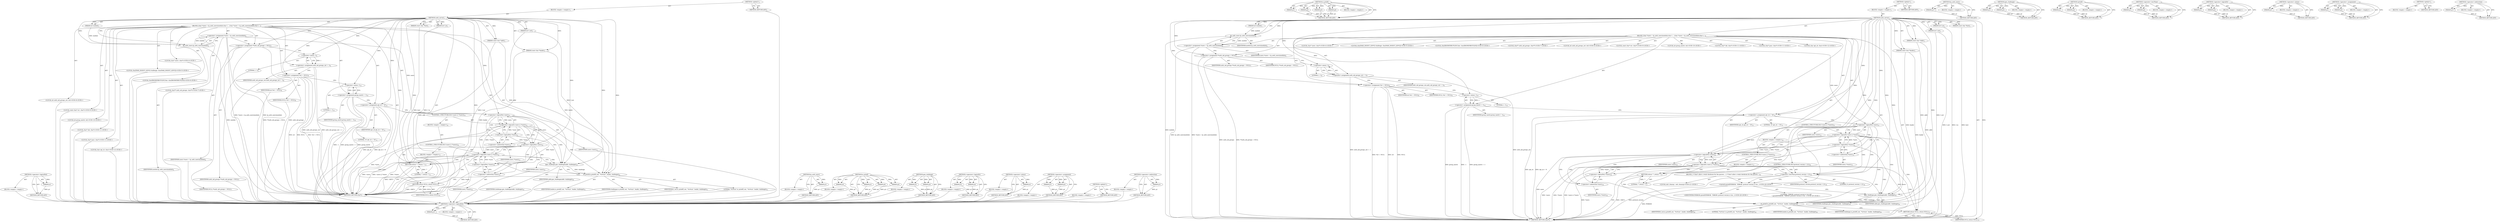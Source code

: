 digraph "&lt;operator&gt;.indirection" {
vulnerable_124 [label=<(METHOD,&lt;operator&gt;.logicalNot)>];
vulnerable_125 [label=<(PARAM,p1)>];
vulnerable_126 [label=<(BLOCK,&lt;empty&gt;,&lt;empty&gt;)>];
vulnerable_127 [label=<(METHOD_RETURN,ANY)>];
vulnerable_6 [label=<(METHOD,&lt;global&gt;)<SUB>1</SUB>>];
vulnerable_7 [label=<(BLOCK,&lt;empty&gt;,&lt;empty&gt;)<SUB>1</SUB>>];
vulnerable_8 [label=<(METHOD,auth_server)<SUB>1</SUB>>];
vulnerable_9 [label=<(PARAM,int f_in)<SUB>1</SUB>>];
vulnerable_10 [label=<(PARAM,int f_out)<SUB>1</SUB>>];
vulnerable_11 [label=<(PARAM,int module)<SUB>1</SUB>>];
vulnerable_12 [label=<(PARAM,const char *host)<SUB>1</SUB>>];
vulnerable_13 [label=<(PARAM,const char *addr)<SUB>2</SUB>>];
vulnerable_14 [label=<(PARAM,const char *leader)<SUB>2</SUB>>];
vulnerable_15 [label=<(BLOCK,{
	char *users = lp_auth_users(module);
	char c...,{
	char *users = lp_auth_users(module);
	char c...)<SUB>3</SUB>>];
vulnerable_16 [label="<(LOCAL,char* users: char*)<SUB>4</SUB>>"];
vulnerable_17 [label=<(&lt;operator&gt;.assignment,*users = lp_auth_users(module))<SUB>4</SUB>>];
vulnerable_18 [label=<(IDENTIFIER,users,*users = lp_auth_users(module))<SUB>4</SUB>>];
vulnerable_19 [label=<(lp_auth_users,lp_auth_users(module))<SUB>4</SUB>>];
vulnerable_20 [label=<(IDENTIFIER,module,lp_auth_users(module))<SUB>4</SUB>>];
vulnerable_21 [label="<(LOCAL,char[MAX_DIGEST_LEN*2] challenge: char[MAX_DIGEST_LEN*2])<SUB>5</SUB>>"];
vulnerable_22 [label="<(LOCAL,char[BIGPATHBUFLEN] line: char[BIGPATHBUFLEN])<SUB>6</SUB>>"];
vulnerable_23 [label="<(LOCAL,char** auth_uid_groups: char**)<SUB>7</SUB>>"];
vulnerable_24 [label=<(&lt;operator&gt;.assignment,**auth_uid_groups = NULL)<SUB>7</SUB>>];
vulnerable_25 [label=<(IDENTIFIER,auth_uid_groups,**auth_uid_groups = NULL)<SUB>7</SUB>>];
vulnerable_26 [label=<(IDENTIFIER,NULL,**auth_uid_groups = NULL)<SUB>7</SUB>>];
vulnerable_27 [label="<(LOCAL,int auth_uid_groups_cnt: int)<SUB>8</SUB>>"];
vulnerable_28 [label=<(&lt;operator&gt;.assignment,auth_uid_groups_cnt = -1)<SUB>8</SUB>>];
vulnerable_29 [label=<(IDENTIFIER,auth_uid_groups_cnt,auth_uid_groups_cnt = -1)<SUB>8</SUB>>];
vulnerable_30 [label=<(&lt;operator&gt;.minus,-1)<SUB>8</SUB>>];
vulnerable_31 [label=<(LITERAL,1,-1)<SUB>8</SUB>>];
vulnerable_32 [label="<(LOCAL,const char* err: char*)<SUB>9</SUB>>"];
vulnerable_33 [label=<(&lt;operator&gt;.assignment,*err = NULL)<SUB>9</SUB>>];
vulnerable_34 [label=<(IDENTIFIER,err,*err = NULL)<SUB>9</SUB>>];
vulnerable_35 [label=<(IDENTIFIER,NULL,*err = NULL)<SUB>9</SUB>>];
vulnerable_36 [label="<(LOCAL,int group_match: int)<SUB>10</SUB>>"];
vulnerable_37 [label=<(&lt;operator&gt;.assignment,group_match = -1)<SUB>10</SUB>>];
vulnerable_38 [label=<(IDENTIFIER,group_match,group_match = -1)<SUB>10</SUB>>];
vulnerable_39 [label=<(&lt;operator&gt;.minus,-1)<SUB>10</SUB>>];
vulnerable_40 [label=<(LITERAL,1,-1)<SUB>10</SUB>>];
vulnerable_41 [label="<(LOCAL,char* tok: char*)<SUB>11</SUB>>"];
vulnerable_42 [label="<(LOCAL,char* pass: char*)<SUB>11</SUB>>"];
vulnerable_43 [label="<(LOCAL,char opt_ch: char)<SUB>12</SUB>>"];
vulnerable_44 [label=<(&lt;operator&gt;.assignment,opt_ch = '\0')<SUB>12</SUB>>];
vulnerable_45 [label=<(IDENTIFIER,opt_ch,opt_ch = '\0')<SUB>12</SUB>>];
vulnerable_46 [label=<(LITERAL,'\0',opt_ch = '\0')<SUB>12</SUB>>];
vulnerable_47 [label=<(CONTROL_STRUCTURE,IF,if (!users || !*users))<SUB>15</SUB>>];
vulnerable_48 [label=<(&lt;operator&gt;.logicalOr,!users || !*users)<SUB>15</SUB>>];
vulnerable_49 [label=<(&lt;operator&gt;.logicalNot,!users)<SUB>15</SUB>>];
vulnerable_50 [label=<(IDENTIFIER,users,!users)<SUB>15</SUB>>];
vulnerable_51 [label=<(&lt;operator&gt;.logicalNot,!*users)<SUB>15</SUB>>];
vulnerable_52 [label=<(&lt;operator&gt;.indirection,*users)<SUB>15</SUB>>];
vulnerable_53 [label=<(IDENTIFIER,users,!*users)<SUB>15</SUB>>];
vulnerable_54 [label=<(BLOCK,&lt;empty&gt;,&lt;empty&gt;)<SUB>16</SUB>>];
vulnerable_55 [label=<(CONTROL_STRUCTURE,IF,if (!users || !*users))<SUB>16</SUB>>];
vulnerable_56 [label=<(&lt;operator&gt;.logicalOr,!users || !*users)<SUB>16</SUB>>];
vulnerable_57 [label=<(&lt;operator&gt;.logicalNot,!users)<SUB>16</SUB>>];
vulnerable_58 [label=<(IDENTIFIER,users,!users)<SUB>16</SUB>>];
vulnerable_59 [label=<(&lt;operator&gt;.logicalNot,!*users)<SUB>16</SUB>>];
vulnerable_60 [label=<(&lt;operator&gt;.indirection,*users)<SUB>16</SUB>>];
vulnerable_61 [label=<(IDENTIFIER,users,!*users)<SUB>16</SUB>>];
vulnerable_62 [label=<(BLOCK,&lt;empty&gt;,&lt;empty&gt;)<SUB>17</SUB>>];
vulnerable_63 [label=<(RETURN,return &quot;&quot;;,return &quot;&quot;;)<SUB>17</SUB>>];
vulnerable_64 [label=<(LITERAL,&quot;&quot;,return &quot;&quot;;)<SUB>17</SUB>>];
vulnerable_65 [label=<(gen_challenge,gen_challenge(addr, challenge))<SUB>19</SUB>>];
vulnerable_66 [label=<(IDENTIFIER,addr,gen_challenge(addr, challenge))<SUB>19</SUB>>];
vulnerable_67 [label=<(IDENTIFIER,challenge,gen_challenge(addr, challenge))<SUB>19</SUB>>];
vulnerable_68 [label=<(io_printf,io_printf(f_out, &quot;%s%s\n&quot;, leader, challenge))<SUB>21</SUB>>];
vulnerable_69 [label=<(IDENTIFIER,f_out,io_printf(f_out, &quot;%s%s\n&quot;, leader, challenge))<SUB>21</SUB>>];
vulnerable_70 [label=<(LITERAL,&quot;%s%s\n&quot;,io_printf(f_out, &quot;%s%s\n&quot;, leader, challenge))<SUB>21</SUB>>];
vulnerable_71 [label=<(IDENTIFIER,leader,io_printf(f_out, &quot;%s%s\n&quot;, leader, challenge))<SUB>21</SUB>>];
vulnerable_72 [label=<(IDENTIFIER,challenge,io_printf(f_out, &quot;%s%s\n&quot;, leader, challenge))<SUB>21</SUB>>];
vulnerable_73 [label=<(RETURN,return NULL;,return NULL;)<SUB>22</SUB>>];
vulnerable_74 [label=<(IDENTIFIER,NULL,return NULL;)<SUB>22</SUB>>];
vulnerable_75 [label=<(METHOD_RETURN,char*)<SUB>1</SUB>>];
vulnerable_77 [label=<(METHOD_RETURN,ANY)<SUB>1</SUB>>];
vulnerable_111 [label=<(METHOD,lp_auth_users)>];
vulnerable_112 [label=<(PARAM,p1)>];
vulnerable_113 [label=<(BLOCK,&lt;empty&gt;,&lt;empty&gt;)>];
vulnerable_114 [label=<(METHOD_RETURN,ANY)>];
vulnerable_137 [label=<(METHOD,io_printf)>];
vulnerable_138 [label=<(PARAM,p1)>];
vulnerable_139 [label=<(PARAM,p2)>];
vulnerable_140 [label=<(PARAM,p3)>];
vulnerable_141 [label=<(PARAM,p4)>];
vulnerable_142 [label=<(BLOCK,&lt;empty&gt;,&lt;empty&gt;)>];
vulnerable_143 [label=<(METHOD_RETURN,ANY)>];
vulnerable_132 [label=<(METHOD,gen_challenge)>];
vulnerable_133 [label=<(PARAM,p1)>];
vulnerable_134 [label=<(PARAM,p2)>];
vulnerable_135 [label=<(BLOCK,&lt;empty&gt;,&lt;empty&gt;)>];
vulnerable_136 [label=<(METHOD_RETURN,ANY)>];
vulnerable_119 [label=<(METHOD,&lt;operator&gt;.logicalOr)>];
vulnerable_120 [label=<(PARAM,p1)>];
vulnerable_121 [label=<(PARAM,p2)>];
vulnerable_122 [label=<(BLOCK,&lt;empty&gt;,&lt;empty&gt;)>];
vulnerable_123 [label=<(METHOD_RETURN,ANY)>];
vulnerable_115 [label=<(METHOD,&lt;operator&gt;.minus)>];
vulnerable_116 [label=<(PARAM,p1)>];
vulnerable_117 [label=<(BLOCK,&lt;empty&gt;,&lt;empty&gt;)>];
vulnerable_118 [label=<(METHOD_RETURN,ANY)>];
vulnerable_106 [label=<(METHOD,&lt;operator&gt;.assignment)>];
vulnerable_107 [label=<(PARAM,p1)>];
vulnerable_108 [label=<(PARAM,p2)>];
vulnerable_109 [label=<(BLOCK,&lt;empty&gt;,&lt;empty&gt;)>];
vulnerable_110 [label=<(METHOD_RETURN,ANY)>];
vulnerable_100 [label=<(METHOD,&lt;global&gt;)<SUB>1</SUB>>];
vulnerable_101 [label=<(BLOCK,&lt;empty&gt;,&lt;empty&gt;)>];
vulnerable_102 [label=<(METHOD_RETURN,ANY)>];
vulnerable_128 [label=<(METHOD,&lt;operator&gt;.indirection)>];
vulnerable_129 [label=<(PARAM,p1)>];
vulnerable_130 [label=<(BLOCK,&lt;empty&gt;,&lt;empty&gt;)>];
vulnerable_131 [label=<(METHOD_RETURN,ANY)>];
fixed_137 [label=<(METHOD,&lt;operator&gt;.logicalNot)>];
fixed_138 [label=<(PARAM,p1)>];
fixed_139 [label=<(BLOCK,&lt;empty&gt;,&lt;empty&gt;)>];
fixed_140 [label=<(METHOD_RETURN,ANY)>];
fixed_160 [label=<(METHOD,io_printf)>];
fixed_161 [label=<(PARAM,p1)>];
fixed_162 [label=<(PARAM,p2)>];
fixed_163 [label=<(PARAM,p3)>];
fixed_164 [label=<(PARAM,p4)>];
fixed_165 [label=<(BLOCK,&lt;empty&gt;,&lt;empty&gt;)>];
fixed_166 [label=<(METHOD_RETURN,ANY)>];
fixed_6 [label=<(METHOD,&lt;global&gt;)<SUB>1</SUB>>];
fixed_7 [label=<(BLOCK,&lt;empty&gt;,&lt;empty&gt;)<SUB>1</SUB>>];
fixed_8 [label=<(METHOD,auth_server)<SUB>1</SUB>>];
fixed_9 [label=<(PARAM,int f_in)<SUB>1</SUB>>];
fixed_10 [label=<(PARAM,int f_out)<SUB>1</SUB>>];
fixed_11 [label=<(PARAM,int module)<SUB>1</SUB>>];
fixed_12 [label=<(PARAM,const char *host)<SUB>1</SUB>>];
fixed_13 [label=<(PARAM,const char *addr)<SUB>2</SUB>>];
fixed_14 [label=<(PARAM,const char *leader)<SUB>2</SUB>>];
fixed_15 [label=<(BLOCK,{
	char *users = lp_auth_users(module);
	char c...,{
	char *users = lp_auth_users(module);
	char c...)<SUB>3</SUB>>];
fixed_16 [label="<(LOCAL,char* users: char*)<SUB>4</SUB>>"];
fixed_17 [label=<(&lt;operator&gt;.assignment,*users = lp_auth_users(module))<SUB>4</SUB>>];
fixed_18 [label=<(IDENTIFIER,users,*users = lp_auth_users(module))<SUB>4</SUB>>];
fixed_19 [label=<(lp_auth_users,lp_auth_users(module))<SUB>4</SUB>>];
fixed_20 [label=<(IDENTIFIER,module,lp_auth_users(module))<SUB>4</SUB>>];
fixed_21 [label="<(LOCAL,char[MAX_DIGEST_LEN*2] challenge: char[MAX_DIGEST_LEN*2])<SUB>5</SUB>>"];
fixed_22 [label="<(LOCAL,char[BIGPATHBUFLEN] line: char[BIGPATHBUFLEN])<SUB>6</SUB>>"];
fixed_23 [label="<(LOCAL,char** auth_uid_groups: char**)<SUB>7</SUB>>"];
fixed_24 [label=<(&lt;operator&gt;.assignment,**auth_uid_groups = NULL)<SUB>7</SUB>>];
fixed_25 [label=<(IDENTIFIER,auth_uid_groups,**auth_uid_groups = NULL)<SUB>7</SUB>>];
fixed_26 [label=<(IDENTIFIER,NULL,**auth_uid_groups = NULL)<SUB>7</SUB>>];
fixed_27 [label="<(LOCAL,int auth_uid_groups_cnt: int)<SUB>8</SUB>>"];
fixed_28 [label=<(&lt;operator&gt;.assignment,auth_uid_groups_cnt = -1)<SUB>8</SUB>>];
fixed_29 [label=<(IDENTIFIER,auth_uid_groups_cnt,auth_uid_groups_cnt = -1)<SUB>8</SUB>>];
fixed_30 [label=<(&lt;operator&gt;.minus,-1)<SUB>8</SUB>>];
fixed_31 [label=<(LITERAL,1,-1)<SUB>8</SUB>>];
fixed_32 [label="<(LOCAL,const char* err: char*)<SUB>9</SUB>>"];
fixed_33 [label=<(&lt;operator&gt;.assignment,*err = NULL)<SUB>9</SUB>>];
fixed_34 [label=<(IDENTIFIER,err,*err = NULL)<SUB>9</SUB>>];
fixed_35 [label=<(IDENTIFIER,NULL,*err = NULL)<SUB>9</SUB>>];
fixed_36 [label="<(LOCAL,int group_match: int)<SUB>10</SUB>>"];
fixed_37 [label=<(&lt;operator&gt;.assignment,group_match = -1)<SUB>10</SUB>>];
fixed_38 [label=<(IDENTIFIER,group_match,group_match = -1)<SUB>10</SUB>>];
fixed_39 [label=<(&lt;operator&gt;.minus,-1)<SUB>10</SUB>>];
fixed_40 [label=<(LITERAL,1,-1)<SUB>10</SUB>>];
fixed_41 [label="<(LOCAL,char* tok: char*)<SUB>11</SUB>>"];
fixed_42 [label="<(LOCAL,char* pass: char*)<SUB>11</SUB>>"];
fixed_43 [label="<(LOCAL,char opt_ch: char)<SUB>12</SUB>>"];
fixed_44 [label=<(&lt;operator&gt;.assignment,opt_ch = '\0')<SUB>12</SUB>>];
fixed_45 [label=<(IDENTIFIER,opt_ch,opt_ch = '\0')<SUB>12</SUB>>];
fixed_46 [label=<(LITERAL,'\0',opt_ch = '\0')<SUB>12</SUB>>];
fixed_47 [label=<(CONTROL_STRUCTURE,IF,if (!users || !*users))<SUB>15</SUB>>];
fixed_48 [label=<(&lt;operator&gt;.logicalOr,!users || !*users)<SUB>15</SUB>>];
fixed_49 [label=<(&lt;operator&gt;.logicalNot,!users)<SUB>15</SUB>>];
fixed_50 [label=<(IDENTIFIER,users,!users)<SUB>15</SUB>>];
fixed_51 [label=<(&lt;operator&gt;.logicalNot,!*users)<SUB>15</SUB>>];
fixed_52 [label=<(&lt;operator&gt;.indirection,*users)<SUB>15</SUB>>];
fixed_53 [label=<(IDENTIFIER,users,!*users)<SUB>15</SUB>>];
fixed_54 [label=<(BLOCK,&lt;empty&gt;,&lt;empty&gt;)<SUB>16</SUB>>];
fixed_55 [label=<(CONTROL_STRUCTURE,IF,if (!users || !*users))<SUB>16</SUB>>];
fixed_56 [label=<(&lt;operator&gt;.logicalOr,!users || !*users)<SUB>16</SUB>>];
fixed_57 [label=<(&lt;operator&gt;.logicalNot,!users)<SUB>16</SUB>>];
fixed_58 [label=<(IDENTIFIER,users,!users)<SUB>16</SUB>>];
fixed_59 [label=<(&lt;operator&gt;.logicalNot,!*users)<SUB>16</SUB>>];
fixed_60 [label=<(&lt;operator&gt;.indirection,*users)<SUB>16</SUB>>];
fixed_61 [label=<(IDENTIFIER,users,!*users)<SUB>16</SUB>>];
fixed_62 [label=<(BLOCK,&lt;empty&gt;,&lt;empty&gt;)<SUB>17</SUB>>];
fixed_63 [label=<(RETURN,return &quot;&quot;;,return &quot;&quot;;)<SUB>17</SUB>>];
fixed_64 [label=<(LITERAL,&quot;&quot;,return &quot;&quot;;)<SUB>17</SUB>>];
fixed_65 [label=<(CONTROL_STRUCTURE,IF,if (protocol_version &lt; 21))<SUB>19</SUB>>];
fixed_66 [label=<(&lt;operator&gt;.lessThan,protocol_version &lt; 21)<SUB>19</SUB>>];
fixed_67 [label=<(IDENTIFIER,protocol_version,protocol_version &lt; 21)<SUB>19</SUB>>];
fixed_68 [label=<(LITERAL,21,protocol_version &lt; 21)<SUB>19</SUB>>];
fixed_69 [label=<(BLOCK,{ /* Don't allow a weak checksum for the passwo...,{ /* Don't allow a weak checksum for the passwo...)<SUB>19</SUB>>];
fixed_70 [label="<(rprintf,rprintf(FERROR, &quot;ERROR: protocol version is too...)<SUB>20</SUB>>"];
fixed_71 [label="<(IDENTIFIER,FERROR,rprintf(FERROR, &quot;ERROR: protocol version is too...)<SUB>20</SUB>>"];
fixed_72 [label="<(LITERAL,&quot;ERROR: protocol version is too old!\n&quot;,rprintf(FERROR, &quot;ERROR: protocol version is too...)<SUB>20</SUB>>"];
fixed_73 [label="<(LOCAL,exit_cleanup : exit_cleanup)<SUB>21</SUB>>"];
fixed_74 [label=<(gen_challenge,gen_challenge(addr, challenge))<SUB>24</SUB>>];
fixed_75 [label=<(IDENTIFIER,addr,gen_challenge(addr, challenge))<SUB>24</SUB>>];
fixed_76 [label=<(IDENTIFIER,challenge,gen_challenge(addr, challenge))<SUB>24</SUB>>];
fixed_77 [label=<(io_printf,io_printf(f_out, &quot;%s%s\n&quot;, leader, challenge))<SUB>26</SUB>>];
fixed_78 [label=<(IDENTIFIER,f_out,io_printf(f_out, &quot;%s%s\n&quot;, leader, challenge))<SUB>26</SUB>>];
fixed_79 [label=<(LITERAL,&quot;%s%s\n&quot;,io_printf(f_out, &quot;%s%s\n&quot;, leader, challenge))<SUB>26</SUB>>];
fixed_80 [label=<(IDENTIFIER,leader,io_printf(f_out, &quot;%s%s\n&quot;, leader, challenge))<SUB>26</SUB>>];
fixed_81 [label=<(IDENTIFIER,challenge,io_printf(f_out, &quot;%s%s\n&quot;, leader, challenge))<SUB>26</SUB>>];
fixed_82 [label=<(RETURN,return NULL;,return NULL;)<SUB>27</SUB>>];
fixed_83 [label=<(IDENTIFIER,NULL,return NULL;)<SUB>27</SUB>>];
fixed_84 [label=<(METHOD_RETURN,char*)<SUB>1</SUB>>];
fixed_86 [label=<(METHOD_RETURN,ANY)<SUB>1</SUB>>];
fixed_124 [label=<(METHOD,lp_auth_users)>];
fixed_125 [label=<(PARAM,p1)>];
fixed_126 [label=<(BLOCK,&lt;empty&gt;,&lt;empty&gt;)>];
fixed_127 [label=<(METHOD_RETURN,ANY)>];
fixed_155 [label=<(METHOD,gen_challenge)>];
fixed_156 [label=<(PARAM,p1)>];
fixed_157 [label=<(PARAM,p2)>];
fixed_158 [label=<(BLOCK,&lt;empty&gt;,&lt;empty&gt;)>];
fixed_159 [label=<(METHOD_RETURN,ANY)>];
fixed_150 [label=<(METHOD,rprintf)>];
fixed_151 [label=<(PARAM,p1)>];
fixed_152 [label=<(PARAM,p2)>];
fixed_153 [label=<(BLOCK,&lt;empty&gt;,&lt;empty&gt;)>];
fixed_154 [label=<(METHOD_RETURN,ANY)>];
fixed_145 [label=<(METHOD,&lt;operator&gt;.lessThan)>];
fixed_146 [label=<(PARAM,p1)>];
fixed_147 [label=<(PARAM,p2)>];
fixed_148 [label=<(BLOCK,&lt;empty&gt;,&lt;empty&gt;)>];
fixed_149 [label=<(METHOD_RETURN,ANY)>];
fixed_132 [label=<(METHOD,&lt;operator&gt;.logicalOr)>];
fixed_133 [label=<(PARAM,p1)>];
fixed_134 [label=<(PARAM,p2)>];
fixed_135 [label=<(BLOCK,&lt;empty&gt;,&lt;empty&gt;)>];
fixed_136 [label=<(METHOD_RETURN,ANY)>];
fixed_128 [label=<(METHOD,&lt;operator&gt;.minus)>];
fixed_129 [label=<(PARAM,p1)>];
fixed_130 [label=<(BLOCK,&lt;empty&gt;,&lt;empty&gt;)>];
fixed_131 [label=<(METHOD_RETURN,ANY)>];
fixed_119 [label=<(METHOD,&lt;operator&gt;.assignment)>];
fixed_120 [label=<(PARAM,p1)>];
fixed_121 [label=<(PARAM,p2)>];
fixed_122 [label=<(BLOCK,&lt;empty&gt;,&lt;empty&gt;)>];
fixed_123 [label=<(METHOD_RETURN,ANY)>];
fixed_113 [label=<(METHOD,&lt;global&gt;)<SUB>1</SUB>>];
fixed_114 [label=<(BLOCK,&lt;empty&gt;,&lt;empty&gt;)>];
fixed_115 [label=<(METHOD_RETURN,ANY)>];
fixed_141 [label=<(METHOD,&lt;operator&gt;.indirection)>];
fixed_142 [label=<(PARAM,p1)>];
fixed_143 [label=<(BLOCK,&lt;empty&gt;,&lt;empty&gt;)>];
fixed_144 [label=<(METHOD_RETURN,ANY)>];
vulnerable_124 -> vulnerable_125  [key=0, label="AST: "];
vulnerable_124 -> vulnerable_125  [key=1, label="DDG: "];
vulnerable_124 -> vulnerable_126  [key=0, label="AST: "];
vulnerable_124 -> vulnerable_127  [key=0, label="AST: "];
vulnerable_124 -> vulnerable_127  [key=1, label="CFG: "];
vulnerable_125 -> vulnerable_127  [key=0, label="DDG: p1"];
vulnerable_126 -> fixed_137  [key=0];
vulnerable_127 -> fixed_137  [key=0];
vulnerable_6 -> vulnerable_7  [key=0, label="AST: "];
vulnerable_6 -> vulnerable_77  [key=0, label="AST: "];
vulnerable_6 -> vulnerable_77  [key=1, label="CFG: "];
vulnerable_7 -> vulnerable_8  [key=0, label="AST: "];
vulnerable_8 -> vulnerable_9  [key=0, label="AST: "];
vulnerable_8 -> vulnerable_9  [key=1, label="DDG: "];
vulnerable_8 -> vulnerable_10  [key=0, label="AST: "];
vulnerable_8 -> vulnerable_10  [key=1, label="DDG: "];
vulnerable_8 -> vulnerable_11  [key=0, label="AST: "];
vulnerable_8 -> vulnerable_11  [key=1, label="DDG: "];
vulnerable_8 -> vulnerable_12  [key=0, label="AST: "];
vulnerable_8 -> vulnerable_12  [key=1, label="DDG: "];
vulnerable_8 -> vulnerable_13  [key=0, label="AST: "];
vulnerable_8 -> vulnerable_13  [key=1, label="DDG: "];
vulnerable_8 -> vulnerable_14  [key=0, label="AST: "];
vulnerable_8 -> vulnerable_14  [key=1, label="DDG: "];
vulnerable_8 -> vulnerable_15  [key=0, label="AST: "];
vulnerable_8 -> vulnerable_75  [key=0, label="AST: "];
vulnerable_8 -> vulnerable_19  [key=0, label="CFG: "];
vulnerable_8 -> vulnerable_19  [key=1, label="DDG: "];
vulnerable_8 -> vulnerable_24  [key=0, label="DDG: "];
vulnerable_8 -> vulnerable_33  [key=0, label="DDG: "];
vulnerable_8 -> vulnerable_44  [key=0, label="DDG: "];
vulnerable_8 -> vulnerable_65  [key=0, label="DDG: "];
vulnerable_8 -> vulnerable_68  [key=0, label="DDG: "];
vulnerable_8 -> vulnerable_74  [key=0, label="DDG: "];
vulnerable_8 -> vulnerable_30  [key=0, label="DDG: "];
vulnerable_8 -> vulnerable_39  [key=0, label="DDG: "];
vulnerable_8 -> vulnerable_49  [key=0, label="DDG: "];
vulnerable_8 -> vulnerable_63  [key=0, label="DDG: "];
vulnerable_8 -> vulnerable_57  [key=0, label="DDG: "];
vulnerable_8 -> vulnerable_64  [key=0, label="DDG: "];
vulnerable_9 -> vulnerable_75  [key=0, label="DDG: f_in"];
vulnerable_10 -> vulnerable_75  [key=0, label="DDG: f_out"];
vulnerable_10 -> vulnerable_68  [key=0, label="DDG: f_out"];
vulnerable_11 -> vulnerable_19  [key=0, label="DDG: module"];
vulnerable_12 -> vulnerable_75  [key=0, label="DDG: host"];
vulnerable_13 -> vulnerable_75  [key=0, label="DDG: addr"];
vulnerable_13 -> vulnerable_65  [key=0, label="DDG: addr"];
vulnerable_14 -> vulnerable_75  [key=0, label="DDG: leader"];
vulnerable_14 -> vulnerable_68  [key=0, label="DDG: leader"];
vulnerable_15 -> vulnerable_16  [key=0, label="AST: "];
vulnerable_15 -> vulnerable_17  [key=0, label="AST: "];
vulnerable_15 -> vulnerable_21  [key=0, label="AST: "];
vulnerable_15 -> vulnerable_22  [key=0, label="AST: "];
vulnerable_15 -> vulnerable_23  [key=0, label="AST: "];
vulnerable_15 -> vulnerable_24  [key=0, label="AST: "];
vulnerable_15 -> vulnerable_27  [key=0, label="AST: "];
vulnerable_15 -> vulnerable_28  [key=0, label="AST: "];
vulnerable_15 -> vulnerable_32  [key=0, label="AST: "];
vulnerable_15 -> vulnerable_33  [key=0, label="AST: "];
vulnerable_15 -> vulnerable_36  [key=0, label="AST: "];
vulnerable_15 -> vulnerable_37  [key=0, label="AST: "];
vulnerable_15 -> vulnerable_41  [key=0, label="AST: "];
vulnerable_15 -> vulnerable_42  [key=0, label="AST: "];
vulnerable_15 -> vulnerable_43  [key=0, label="AST: "];
vulnerable_15 -> vulnerable_44  [key=0, label="AST: "];
vulnerable_15 -> vulnerable_47  [key=0, label="AST: "];
vulnerable_15 -> vulnerable_65  [key=0, label="AST: "];
vulnerable_15 -> vulnerable_68  [key=0, label="AST: "];
vulnerable_15 -> vulnerable_73  [key=0, label="AST: "];
vulnerable_16 -> fixed_137  [key=0];
vulnerable_17 -> vulnerable_18  [key=0, label="AST: "];
vulnerable_17 -> vulnerable_19  [key=0, label="AST: "];
vulnerable_17 -> vulnerable_24  [key=0, label="CFG: "];
vulnerable_17 -> vulnerable_75  [key=0, label="DDG: lp_auth_users(module)"];
vulnerable_17 -> vulnerable_75  [key=1, label="DDG: *users = lp_auth_users(module)"];
vulnerable_17 -> vulnerable_49  [key=0, label="DDG: users"];
vulnerable_18 -> fixed_137  [key=0];
vulnerable_19 -> vulnerable_20  [key=0, label="AST: "];
vulnerable_19 -> vulnerable_17  [key=0, label="CFG: "];
vulnerable_19 -> vulnerable_17  [key=1, label="DDG: module"];
vulnerable_19 -> vulnerable_75  [key=0, label="DDG: module"];
vulnerable_20 -> fixed_137  [key=0];
vulnerable_21 -> fixed_137  [key=0];
vulnerable_22 -> fixed_137  [key=0];
vulnerable_23 -> fixed_137  [key=0];
vulnerable_24 -> vulnerable_25  [key=0, label="AST: "];
vulnerable_24 -> vulnerable_26  [key=0, label="AST: "];
vulnerable_24 -> vulnerable_30  [key=0, label="CFG: "];
vulnerable_24 -> vulnerable_75  [key=0, label="DDG: auth_uid_groups"];
vulnerable_24 -> vulnerable_75  [key=1, label="DDG: **auth_uid_groups = NULL"];
vulnerable_25 -> fixed_137  [key=0];
vulnerable_26 -> fixed_137  [key=0];
vulnerable_27 -> fixed_137  [key=0];
vulnerable_28 -> vulnerable_29  [key=0, label="AST: "];
vulnerable_28 -> vulnerable_30  [key=0, label="AST: "];
vulnerable_28 -> vulnerable_33  [key=0, label="CFG: "];
vulnerable_28 -> vulnerable_75  [key=0, label="DDG: auth_uid_groups_cnt"];
vulnerable_28 -> vulnerable_75  [key=1, label="DDG: auth_uid_groups_cnt = -1"];
vulnerable_29 -> fixed_137  [key=0];
vulnerable_30 -> vulnerable_31  [key=0, label="AST: "];
vulnerable_30 -> vulnerable_28  [key=0, label="CFG: "];
vulnerable_30 -> vulnerable_28  [key=1, label="DDG: 1"];
vulnerable_31 -> fixed_137  [key=0];
vulnerable_32 -> fixed_137  [key=0];
vulnerable_33 -> vulnerable_34  [key=0, label="AST: "];
vulnerable_33 -> vulnerable_35  [key=0, label="AST: "];
vulnerable_33 -> vulnerable_39  [key=0, label="CFG: "];
vulnerable_33 -> vulnerable_75  [key=0, label="DDG: err"];
vulnerable_33 -> vulnerable_75  [key=1, label="DDG: NULL"];
vulnerable_33 -> vulnerable_75  [key=2, label="DDG: *err = NULL"];
vulnerable_34 -> fixed_137  [key=0];
vulnerable_35 -> fixed_137  [key=0];
vulnerable_36 -> fixed_137  [key=0];
vulnerable_37 -> vulnerable_38  [key=0, label="AST: "];
vulnerable_37 -> vulnerable_39  [key=0, label="AST: "];
vulnerable_37 -> vulnerable_44  [key=0, label="CFG: "];
vulnerable_37 -> vulnerable_75  [key=0, label="DDG: group_match"];
vulnerable_37 -> vulnerable_75  [key=1, label="DDG: -1"];
vulnerable_37 -> vulnerable_75  [key=2, label="DDG: group_match = -1"];
vulnerable_38 -> fixed_137  [key=0];
vulnerable_39 -> vulnerable_40  [key=0, label="AST: "];
vulnerable_39 -> vulnerable_37  [key=0, label="CFG: "];
vulnerable_39 -> vulnerable_37  [key=1, label="DDG: 1"];
vulnerable_40 -> fixed_137  [key=0];
vulnerable_41 -> fixed_137  [key=0];
vulnerable_42 -> fixed_137  [key=0];
vulnerable_43 -> fixed_137  [key=0];
vulnerable_44 -> vulnerable_45  [key=0, label="AST: "];
vulnerable_44 -> vulnerable_46  [key=0, label="AST: "];
vulnerable_44 -> vulnerable_49  [key=0, label="CFG: "];
vulnerable_44 -> vulnerable_75  [key=0, label="DDG: opt_ch"];
vulnerable_44 -> vulnerable_75  [key=1, label="DDG: opt_ch = '\0'"];
vulnerable_45 -> fixed_137  [key=0];
vulnerable_46 -> fixed_137  [key=0];
vulnerable_47 -> vulnerable_48  [key=0, label="AST: "];
vulnerable_47 -> vulnerable_54  [key=0, label="AST: "];
vulnerable_48 -> vulnerable_49  [key=0, label="AST: "];
vulnerable_48 -> vulnerable_51  [key=0, label="AST: "];
vulnerable_48 -> vulnerable_57  [key=0, label="CFG: "];
vulnerable_48 -> vulnerable_57  [key=1, label="CDG: "];
vulnerable_48 -> vulnerable_65  [key=0, label="CFG: "];
vulnerable_48 -> vulnerable_65  [key=1, label="CDG: "];
vulnerable_48 -> vulnerable_56  [key=0, label="DDG: !*users"];
vulnerable_48 -> vulnerable_56  [key=1, label="CDG: "];
vulnerable_48 -> vulnerable_68  [key=0, label="CDG: "];
vulnerable_48 -> vulnerable_73  [key=0, label="CDG: "];
vulnerable_49 -> vulnerable_50  [key=0, label="AST: "];
vulnerable_49 -> vulnerable_48  [key=0, label="CFG: "];
vulnerable_49 -> vulnerable_48  [key=1, label="DDG: users"];
vulnerable_49 -> vulnerable_52  [key=0, label="CFG: "];
vulnerable_49 -> vulnerable_52  [key=1, label="CDG: "];
vulnerable_49 -> vulnerable_57  [key=0, label="DDG: users"];
vulnerable_49 -> vulnerable_51  [key=0, label="CDG: "];
vulnerable_50 -> fixed_137  [key=0];
vulnerable_51 -> vulnerable_52  [key=0, label="AST: "];
vulnerable_51 -> vulnerable_48  [key=0, label="CFG: "];
vulnerable_51 -> vulnerable_48  [key=1, label="DDG: *users"];
vulnerable_51 -> vulnerable_75  [key=0, label="DDG: *users"];
vulnerable_51 -> vulnerable_57  [key=0, label="DDG: *users"];
vulnerable_51 -> vulnerable_59  [key=0, label="DDG: *users"];
vulnerable_52 -> vulnerable_53  [key=0, label="AST: "];
vulnerable_52 -> vulnerable_51  [key=0, label="CFG: "];
vulnerable_53 -> fixed_137  [key=0];
vulnerable_54 -> vulnerable_55  [key=0, label="AST: "];
vulnerable_55 -> vulnerable_56  [key=0, label="AST: "];
vulnerable_55 -> vulnerable_62  [key=0, label="AST: "];
vulnerable_56 -> vulnerable_57  [key=0, label="AST: "];
vulnerable_56 -> vulnerable_59  [key=0, label="AST: "];
vulnerable_56 -> vulnerable_63  [key=0, label="CFG: "];
vulnerable_56 -> vulnerable_63  [key=1, label="CDG: "];
vulnerable_56 -> vulnerable_65  [key=0, label="CFG: "];
vulnerable_56 -> vulnerable_65  [key=1, label="CDG: "];
vulnerable_56 -> vulnerable_75  [key=0, label="DDG: !users"];
vulnerable_56 -> vulnerable_75  [key=1, label="DDG: !*users"];
vulnerable_56 -> vulnerable_75  [key=2, label="DDG: !users || !*users"];
vulnerable_56 -> vulnerable_68  [key=0, label="CDG: "];
vulnerable_56 -> vulnerable_73  [key=0, label="CDG: "];
vulnerable_57 -> vulnerable_58  [key=0, label="AST: "];
vulnerable_57 -> vulnerable_56  [key=0, label="CFG: "];
vulnerable_57 -> vulnerable_56  [key=1, label="DDG: users"];
vulnerable_57 -> vulnerable_60  [key=0, label="CFG: "];
vulnerable_57 -> vulnerable_60  [key=1, label="CDG: "];
vulnerable_57 -> vulnerable_75  [key=0, label="DDG: users"];
vulnerable_57 -> vulnerable_59  [key=0, label="CDG: "];
vulnerable_58 -> fixed_137  [key=0];
vulnerable_59 -> vulnerable_60  [key=0, label="AST: "];
vulnerable_59 -> vulnerable_56  [key=0, label="CFG: "];
vulnerable_59 -> vulnerable_56  [key=1, label="DDG: *users"];
vulnerable_59 -> vulnerable_75  [key=0, label="DDG: *users"];
vulnerable_60 -> vulnerable_61  [key=0, label="AST: "];
vulnerable_60 -> vulnerable_59  [key=0, label="CFG: "];
vulnerable_61 -> fixed_137  [key=0];
vulnerable_62 -> vulnerable_63  [key=0, label="AST: "];
vulnerable_63 -> vulnerable_64  [key=0, label="AST: "];
vulnerable_63 -> vulnerable_75  [key=0, label="CFG: "];
vulnerable_63 -> vulnerable_75  [key=1, label="DDG: &lt;RET&gt;"];
vulnerable_64 -> vulnerable_63  [key=0, label="DDG: &quot;&quot;"];
vulnerable_65 -> vulnerable_66  [key=0, label="AST: "];
vulnerable_65 -> vulnerable_67  [key=0, label="AST: "];
vulnerable_65 -> vulnerable_68  [key=0, label="CFG: "];
vulnerable_65 -> vulnerable_68  [key=1, label="DDG: challenge"];
vulnerable_66 -> fixed_137  [key=0];
vulnerable_67 -> fixed_137  [key=0];
vulnerable_68 -> vulnerable_69  [key=0, label="AST: "];
vulnerable_68 -> vulnerable_70  [key=0, label="AST: "];
vulnerable_68 -> vulnerable_71  [key=0, label="AST: "];
vulnerable_68 -> vulnerable_72  [key=0, label="AST: "];
vulnerable_68 -> vulnerable_73  [key=0, label="CFG: "];
vulnerable_69 -> fixed_137  [key=0];
vulnerable_70 -> fixed_137  [key=0];
vulnerable_71 -> fixed_137  [key=0];
vulnerable_72 -> fixed_137  [key=0];
vulnerable_73 -> vulnerable_74  [key=0, label="AST: "];
vulnerable_73 -> vulnerable_75  [key=0, label="CFG: "];
vulnerable_73 -> vulnerable_75  [key=1, label="DDG: &lt;RET&gt;"];
vulnerable_74 -> vulnerable_73  [key=0, label="DDG: NULL"];
vulnerable_75 -> fixed_137  [key=0];
vulnerable_77 -> fixed_137  [key=0];
vulnerable_111 -> vulnerable_112  [key=0, label="AST: "];
vulnerable_111 -> vulnerable_112  [key=1, label="DDG: "];
vulnerable_111 -> vulnerable_113  [key=0, label="AST: "];
vulnerable_111 -> vulnerable_114  [key=0, label="AST: "];
vulnerable_111 -> vulnerable_114  [key=1, label="CFG: "];
vulnerable_112 -> vulnerable_114  [key=0, label="DDG: p1"];
vulnerable_113 -> fixed_137  [key=0];
vulnerable_114 -> fixed_137  [key=0];
vulnerable_137 -> vulnerable_138  [key=0, label="AST: "];
vulnerable_137 -> vulnerable_138  [key=1, label="DDG: "];
vulnerable_137 -> vulnerable_142  [key=0, label="AST: "];
vulnerable_137 -> vulnerable_139  [key=0, label="AST: "];
vulnerable_137 -> vulnerable_139  [key=1, label="DDG: "];
vulnerable_137 -> vulnerable_143  [key=0, label="AST: "];
vulnerable_137 -> vulnerable_143  [key=1, label="CFG: "];
vulnerable_137 -> vulnerable_140  [key=0, label="AST: "];
vulnerable_137 -> vulnerable_140  [key=1, label="DDG: "];
vulnerable_137 -> vulnerable_141  [key=0, label="AST: "];
vulnerable_137 -> vulnerable_141  [key=1, label="DDG: "];
vulnerable_138 -> vulnerable_143  [key=0, label="DDG: p1"];
vulnerable_139 -> vulnerable_143  [key=0, label="DDG: p2"];
vulnerable_140 -> vulnerable_143  [key=0, label="DDG: p3"];
vulnerable_141 -> vulnerable_143  [key=0, label="DDG: p4"];
vulnerable_142 -> fixed_137  [key=0];
vulnerable_143 -> fixed_137  [key=0];
vulnerable_132 -> vulnerable_133  [key=0, label="AST: "];
vulnerable_132 -> vulnerable_133  [key=1, label="DDG: "];
vulnerable_132 -> vulnerable_135  [key=0, label="AST: "];
vulnerable_132 -> vulnerable_134  [key=0, label="AST: "];
vulnerable_132 -> vulnerable_134  [key=1, label="DDG: "];
vulnerable_132 -> vulnerable_136  [key=0, label="AST: "];
vulnerable_132 -> vulnerable_136  [key=1, label="CFG: "];
vulnerable_133 -> vulnerable_136  [key=0, label="DDG: p1"];
vulnerable_134 -> vulnerable_136  [key=0, label="DDG: p2"];
vulnerable_135 -> fixed_137  [key=0];
vulnerable_136 -> fixed_137  [key=0];
vulnerable_119 -> vulnerable_120  [key=0, label="AST: "];
vulnerable_119 -> vulnerable_120  [key=1, label="DDG: "];
vulnerable_119 -> vulnerable_122  [key=0, label="AST: "];
vulnerable_119 -> vulnerable_121  [key=0, label="AST: "];
vulnerable_119 -> vulnerable_121  [key=1, label="DDG: "];
vulnerable_119 -> vulnerable_123  [key=0, label="AST: "];
vulnerable_119 -> vulnerable_123  [key=1, label="CFG: "];
vulnerable_120 -> vulnerable_123  [key=0, label="DDG: p1"];
vulnerable_121 -> vulnerable_123  [key=0, label="DDG: p2"];
vulnerable_122 -> fixed_137  [key=0];
vulnerable_123 -> fixed_137  [key=0];
vulnerable_115 -> vulnerable_116  [key=0, label="AST: "];
vulnerable_115 -> vulnerable_116  [key=1, label="DDG: "];
vulnerable_115 -> vulnerable_117  [key=0, label="AST: "];
vulnerable_115 -> vulnerable_118  [key=0, label="AST: "];
vulnerable_115 -> vulnerable_118  [key=1, label="CFG: "];
vulnerable_116 -> vulnerable_118  [key=0, label="DDG: p1"];
vulnerable_117 -> fixed_137  [key=0];
vulnerable_118 -> fixed_137  [key=0];
vulnerable_106 -> vulnerable_107  [key=0, label="AST: "];
vulnerable_106 -> vulnerable_107  [key=1, label="DDG: "];
vulnerable_106 -> vulnerable_109  [key=0, label="AST: "];
vulnerable_106 -> vulnerable_108  [key=0, label="AST: "];
vulnerable_106 -> vulnerable_108  [key=1, label="DDG: "];
vulnerable_106 -> vulnerable_110  [key=0, label="AST: "];
vulnerable_106 -> vulnerable_110  [key=1, label="CFG: "];
vulnerable_107 -> vulnerable_110  [key=0, label="DDG: p1"];
vulnerable_108 -> vulnerable_110  [key=0, label="DDG: p2"];
vulnerable_109 -> fixed_137  [key=0];
vulnerable_110 -> fixed_137  [key=0];
vulnerable_100 -> vulnerable_101  [key=0, label="AST: "];
vulnerable_100 -> vulnerable_102  [key=0, label="AST: "];
vulnerable_100 -> vulnerable_102  [key=1, label="CFG: "];
vulnerable_101 -> fixed_137  [key=0];
vulnerable_102 -> fixed_137  [key=0];
vulnerable_128 -> vulnerable_129  [key=0, label="AST: "];
vulnerable_128 -> vulnerable_129  [key=1, label="DDG: "];
vulnerable_128 -> vulnerable_130  [key=0, label="AST: "];
vulnerable_128 -> vulnerable_131  [key=0, label="AST: "];
vulnerable_128 -> vulnerable_131  [key=1, label="CFG: "];
vulnerable_129 -> vulnerable_131  [key=0, label="DDG: p1"];
vulnerable_130 -> fixed_137  [key=0];
vulnerable_131 -> fixed_137  [key=0];
fixed_137 -> fixed_138  [key=0, label="AST: "];
fixed_137 -> fixed_138  [key=1, label="DDG: "];
fixed_137 -> fixed_139  [key=0, label="AST: "];
fixed_137 -> fixed_140  [key=0, label="AST: "];
fixed_137 -> fixed_140  [key=1, label="CFG: "];
fixed_138 -> fixed_140  [key=0, label="DDG: p1"];
fixed_160 -> fixed_161  [key=0, label="AST: "];
fixed_160 -> fixed_161  [key=1, label="DDG: "];
fixed_160 -> fixed_165  [key=0, label="AST: "];
fixed_160 -> fixed_162  [key=0, label="AST: "];
fixed_160 -> fixed_162  [key=1, label="DDG: "];
fixed_160 -> fixed_166  [key=0, label="AST: "];
fixed_160 -> fixed_166  [key=1, label="CFG: "];
fixed_160 -> fixed_163  [key=0, label="AST: "];
fixed_160 -> fixed_163  [key=1, label="DDG: "];
fixed_160 -> fixed_164  [key=0, label="AST: "];
fixed_160 -> fixed_164  [key=1, label="DDG: "];
fixed_161 -> fixed_166  [key=0, label="DDG: p1"];
fixed_162 -> fixed_166  [key=0, label="DDG: p2"];
fixed_163 -> fixed_166  [key=0, label="DDG: p3"];
fixed_164 -> fixed_166  [key=0, label="DDG: p4"];
fixed_6 -> fixed_7  [key=0, label="AST: "];
fixed_6 -> fixed_86  [key=0, label="AST: "];
fixed_6 -> fixed_86  [key=1, label="CFG: "];
fixed_7 -> fixed_8  [key=0, label="AST: "];
fixed_8 -> fixed_9  [key=0, label="AST: "];
fixed_8 -> fixed_9  [key=1, label="DDG: "];
fixed_8 -> fixed_10  [key=0, label="AST: "];
fixed_8 -> fixed_10  [key=1, label="DDG: "];
fixed_8 -> fixed_11  [key=0, label="AST: "];
fixed_8 -> fixed_11  [key=1, label="DDG: "];
fixed_8 -> fixed_12  [key=0, label="AST: "];
fixed_8 -> fixed_12  [key=1, label="DDG: "];
fixed_8 -> fixed_13  [key=0, label="AST: "];
fixed_8 -> fixed_13  [key=1, label="DDG: "];
fixed_8 -> fixed_14  [key=0, label="AST: "];
fixed_8 -> fixed_14  [key=1, label="DDG: "];
fixed_8 -> fixed_15  [key=0, label="AST: "];
fixed_8 -> fixed_84  [key=0, label="AST: "];
fixed_8 -> fixed_19  [key=0, label="CFG: "];
fixed_8 -> fixed_19  [key=1, label="DDG: "];
fixed_8 -> fixed_24  [key=0, label="DDG: "];
fixed_8 -> fixed_33  [key=0, label="DDG: "];
fixed_8 -> fixed_44  [key=0, label="DDG: "];
fixed_8 -> fixed_74  [key=0, label="DDG: "];
fixed_8 -> fixed_77  [key=0, label="DDG: "];
fixed_8 -> fixed_83  [key=0, label="DDG: "];
fixed_8 -> fixed_30  [key=0, label="DDG: "];
fixed_8 -> fixed_39  [key=0, label="DDG: "];
fixed_8 -> fixed_66  [key=0, label="DDG: "];
fixed_8 -> fixed_49  [key=0, label="DDG: "];
fixed_8 -> fixed_70  [key=0, label="DDG: "];
fixed_8 -> fixed_63  [key=0, label="DDG: "];
fixed_8 -> fixed_57  [key=0, label="DDG: "];
fixed_8 -> fixed_64  [key=0, label="DDG: "];
fixed_9 -> fixed_84  [key=0, label="DDG: f_in"];
fixed_10 -> fixed_84  [key=0, label="DDG: f_out"];
fixed_10 -> fixed_77  [key=0, label="DDG: f_out"];
fixed_11 -> fixed_19  [key=0, label="DDG: module"];
fixed_12 -> fixed_84  [key=0, label="DDG: host"];
fixed_13 -> fixed_84  [key=0, label="DDG: addr"];
fixed_13 -> fixed_74  [key=0, label="DDG: addr"];
fixed_14 -> fixed_84  [key=0, label="DDG: leader"];
fixed_14 -> fixed_77  [key=0, label="DDG: leader"];
fixed_15 -> fixed_16  [key=0, label="AST: "];
fixed_15 -> fixed_17  [key=0, label="AST: "];
fixed_15 -> fixed_21  [key=0, label="AST: "];
fixed_15 -> fixed_22  [key=0, label="AST: "];
fixed_15 -> fixed_23  [key=0, label="AST: "];
fixed_15 -> fixed_24  [key=0, label="AST: "];
fixed_15 -> fixed_27  [key=0, label="AST: "];
fixed_15 -> fixed_28  [key=0, label="AST: "];
fixed_15 -> fixed_32  [key=0, label="AST: "];
fixed_15 -> fixed_33  [key=0, label="AST: "];
fixed_15 -> fixed_36  [key=0, label="AST: "];
fixed_15 -> fixed_37  [key=0, label="AST: "];
fixed_15 -> fixed_41  [key=0, label="AST: "];
fixed_15 -> fixed_42  [key=0, label="AST: "];
fixed_15 -> fixed_43  [key=0, label="AST: "];
fixed_15 -> fixed_44  [key=0, label="AST: "];
fixed_15 -> fixed_47  [key=0, label="AST: "];
fixed_15 -> fixed_65  [key=0, label="AST: "];
fixed_15 -> fixed_74  [key=0, label="AST: "];
fixed_15 -> fixed_77  [key=0, label="AST: "];
fixed_15 -> fixed_82  [key=0, label="AST: "];
fixed_17 -> fixed_18  [key=0, label="AST: "];
fixed_17 -> fixed_19  [key=0, label="AST: "];
fixed_17 -> fixed_24  [key=0, label="CFG: "];
fixed_17 -> fixed_84  [key=0, label="DDG: lp_auth_users(module)"];
fixed_17 -> fixed_84  [key=1, label="DDG: *users = lp_auth_users(module)"];
fixed_17 -> fixed_49  [key=0, label="DDG: users"];
fixed_19 -> fixed_20  [key=0, label="AST: "];
fixed_19 -> fixed_17  [key=0, label="CFG: "];
fixed_19 -> fixed_17  [key=1, label="DDG: module"];
fixed_19 -> fixed_84  [key=0, label="DDG: module"];
fixed_24 -> fixed_25  [key=0, label="AST: "];
fixed_24 -> fixed_26  [key=0, label="AST: "];
fixed_24 -> fixed_30  [key=0, label="CFG: "];
fixed_24 -> fixed_84  [key=0, label="DDG: auth_uid_groups"];
fixed_24 -> fixed_84  [key=1, label="DDG: **auth_uid_groups = NULL"];
fixed_28 -> fixed_29  [key=0, label="AST: "];
fixed_28 -> fixed_30  [key=0, label="AST: "];
fixed_28 -> fixed_33  [key=0, label="CFG: "];
fixed_28 -> fixed_84  [key=0, label="DDG: auth_uid_groups_cnt"];
fixed_28 -> fixed_84  [key=1, label="DDG: auth_uid_groups_cnt = -1"];
fixed_30 -> fixed_31  [key=0, label="AST: "];
fixed_30 -> fixed_28  [key=0, label="CFG: "];
fixed_30 -> fixed_28  [key=1, label="DDG: 1"];
fixed_33 -> fixed_34  [key=0, label="AST: "];
fixed_33 -> fixed_35  [key=0, label="AST: "];
fixed_33 -> fixed_39  [key=0, label="CFG: "];
fixed_33 -> fixed_84  [key=0, label="DDG: err"];
fixed_33 -> fixed_84  [key=1, label="DDG: NULL"];
fixed_33 -> fixed_84  [key=2, label="DDG: *err = NULL"];
fixed_37 -> fixed_38  [key=0, label="AST: "];
fixed_37 -> fixed_39  [key=0, label="AST: "];
fixed_37 -> fixed_44  [key=0, label="CFG: "];
fixed_37 -> fixed_84  [key=0, label="DDG: group_match"];
fixed_37 -> fixed_84  [key=1, label="DDG: -1"];
fixed_37 -> fixed_84  [key=2, label="DDG: group_match = -1"];
fixed_39 -> fixed_40  [key=0, label="AST: "];
fixed_39 -> fixed_37  [key=0, label="CFG: "];
fixed_39 -> fixed_37  [key=1, label="DDG: 1"];
fixed_44 -> fixed_45  [key=0, label="AST: "];
fixed_44 -> fixed_46  [key=0, label="AST: "];
fixed_44 -> fixed_49  [key=0, label="CFG: "];
fixed_44 -> fixed_84  [key=0, label="DDG: opt_ch"];
fixed_44 -> fixed_84  [key=1, label="DDG: opt_ch = '\0'"];
fixed_47 -> fixed_48  [key=0, label="AST: "];
fixed_47 -> fixed_54  [key=0, label="AST: "];
fixed_48 -> fixed_49  [key=0, label="AST: "];
fixed_48 -> fixed_51  [key=0, label="AST: "];
fixed_48 -> fixed_57  [key=0, label="CFG: "];
fixed_48 -> fixed_57  [key=1, label="CDG: "];
fixed_48 -> fixed_66  [key=0, label="CFG: "];
fixed_48 -> fixed_66  [key=1, label="CDG: "];
fixed_48 -> fixed_56  [key=0, label="DDG: !*users"];
fixed_48 -> fixed_56  [key=1, label="CDG: "];
fixed_48 -> fixed_77  [key=0, label="CDG: "];
fixed_48 -> fixed_74  [key=0, label="CDG: "];
fixed_48 -> fixed_82  [key=0, label="CDG: "];
fixed_49 -> fixed_50  [key=0, label="AST: "];
fixed_49 -> fixed_48  [key=0, label="CFG: "];
fixed_49 -> fixed_48  [key=1, label="DDG: users"];
fixed_49 -> fixed_52  [key=0, label="CFG: "];
fixed_49 -> fixed_52  [key=1, label="CDG: "];
fixed_49 -> fixed_57  [key=0, label="DDG: users"];
fixed_49 -> fixed_51  [key=0, label="CDG: "];
fixed_51 -> fixed_52  [key=0, label="AST: "];
fixed_51 -> fixed_48  [key=0, label="CFG: "];
fixed_51 -> fixed_48  [key=1, label="DDG: *users"];
fixed_51 -> fixed_84  [key=0, label="DDG: *users"];
fixed_51 -> fixed_57  [key=0, label="DDG: *users"];
fixed_51 -> fixed_59  [key=0, label="DDG: *users"];
fixed_52 -> fixed_53  [key=0, label="AST: "];
fixed_52 -> fixed_51  [key=0, label="CFG: "];
fixed_54 -> fixed_55  [key=0, label="AST: "];
fixed_55 -> fixed_56  [key=0, label="AST: "];
fixed_55 -> fixed_62  [key=0, label="AST: "];
fixed_56 -> fixed_57  [key=0, label="AST: "];
fixed_56 -> fixed_59  [key=0, label="AST: "];
fixed_56 -> fixed_63  [key=0, label="CFG: "];
fixed_56 -> fixed_63  [key=1, label="CDG: "];
fixed_56 -> fixed_66  [key=0, label="CFG: "];
fixed_56 -> fixed_66  [key=1, label="CDG: "];
fixed_56 -> fixed_84  [key=0, label="DDG: !users"];
fixed_56 -> fixed_84  [key=1, label="DDG: !*users"];
fixed_56 -> fixed_84  [key=2, label="DDG: !users || !*users"];
fixed_56 -> fixed_77  [key=0, label="CDG: "];
fixed_56 -> fixed_74  [key=0, label="CDG: "];
fixed_56 -> fixed_82  [key=0, label="CDG: "];
fixed_57 -> fixed_58  [key=0, label="AST: "];
fixed_57 -> fixed_56  [key=0, label="CFG: "];
fixed_57 -> fixed_56  [key=1, label="DDG: users"];
fixed_57 -> fixed_60  [key=0, label="CFG: "];
fixed_57 -> fixed_60  [key=1, label="CDG: "];
fixed_57 -> fixed_84  [key=0, label="DDG: users"];
fixed_57 -> fixed_59  [key=0, label="CDG: "];
fixed_59 -> fixed_60  [key=0, label="AST: "];
fixed_59 -> fixed_56  [key=0, label="CFG: "];
fixed_59 -> fixed_56  [key=1, label="DDG: *users"];
fixed_59 -> fixed_84  [key=0, label="DDG: *users"];
fixed_60 -> fixed_61  [key=0, label="AST: "];
fixed_60 -> fixed_59  [key=0, label="CFG: "];
fixed_62 -> fixed_63  [key=0, label="AST: "];
fixed_63 -> fixed_64  [key=0, label="AST: "];
fixed_63 -> fixed_84  [key=0, label="CFG: "];
fixed_63 -> fixed_84  [key=1, label="DDG: &lt;RET&gt;"];
fixed_64 -> fixed_63  [key=0, label="DDG: &quot;&quot;"];
fixed_65 -> fixed_66  [key=0, label="AST: "];
fixed_65 -> fixed_69  [key=0, label="AST: "];
fixed_66 -> fixed_67  [key=0, label="AST: "];
fixed_66 -> fixed_68  [key=0, label="AST: "];
fixed_66 -> fixed_70  [key=0, label="CFG: "];
fixed_66 -> fixed_70  [key=1, label="CDG: "];
fixed_66 -> fixed_74  [key=0, label="CFG: "];
fixed_66 -> fixed_84  [key=0, label="DDG: protocol_version"];
fixed_69 -> fixed_70  [key=0, label="AST: "];
fixed_69 -> fixed_73  [key=0, label="AST: "];
fixed_70 -> fixed_71  [key=0, label="AST: "];
fixed_70 -> fixed_72  [key=0, label="AST: "];
fixed_70 -> fixed_74  [key=0, label="CFG: "];
fixed_70 -> fixed_84  [key=0, label="DDG: FERROR"];
fixed_74 -> fixed_75  [key=0, label="AST: "];
fixed_74 -> fixed_76  [key=0, label="AST: "];
fixed_74 -> fixed_77  [key=0, label="CFG: "];
fixed_74 -> fixed_77  [key=1, label="DDG: challenge"];
fixed_77 -> fixed_78  [key=0, label="AST: "];
fixed_77 -> fixed_79  [key=0, label="AST: "];
fixed_77 -> fixed_80  [key=0, label="AST: "];
fixed_77 -> fixed_81  [key=0, label="AST: "];
fixed_77 -> fixed_82  [key=0, label="CFG: "];
fixed_82 -> fixed_83  [key=0, label="AST: "];
fixed_82 -> fixed_84  [key=0, label="CFG: "];
fixed_82 -> fixed_84  [key=1, label="DDG: &lt;RET&gt;"];
fixed_83 -> fixed_82  [key=0, label="DDG: NULL"];
fixed_124 -> fixed_125  [key=0, label="AST: "];
fixed_124 -> fixed_125  [key=1, label="DDG: "];
fixed_124 -> fixed_126  [key=0, label="AST: "];
fixed_124 -> fixed_127  [key=0, label="AST: "];
fixed_124 -> fixed_127  [key=1, label="CFG: "];
fixed_125 -> fixed_127  [key=0, label="DDG: p1"];
fixed_155 -> fixed_156  [key=0, label="AST: "];
fixed_155 -> fixed_156  [key=1, label="DDG: "];
fixed_155 -> fixed_158  [key=0, label="AST: "];
fixed_155 -> fixed_157  [key=0, label="AST: "];
fixed_155 -> fixed_157  [key=1, label="DDG: "];
fixed_155 -> fixed_159  [key=0, label="AST: "];
fixed_155 -> fixed_159  [key=1, label="CFG: "];
fixed_156 -> fixed_159  [key=0, label="DDG: p1"];
fixed_157 -> fixed_159  [key=0, label="DDG: p2"];
fixed_150 -> fixed_151  [key=0, label="AST: "];
fixed_150 -> fixed_151  [key=1, label="DDG: "];
fixed_150 -> fixed_153  [key=0, label="AST: "];
fixed_150 -> fixed_152  [key=0, label="AST: "];
fixed_150 -> fixed_152  [key=1, label="DDG: "];
fixed_150 -> fixed_154  [key=0, label="AST: "];
fixed_150 -> fixed_154  [key=1, label="CFG: "];
fixed_151 -> fixed_154  [key=0, label="DDG: p1"];
fixed_152 -> fixed_154  [key=0, label="DDG: p2"];
fixed_145 -> fixed_146  [key=0, label="AST: "];
fixed_145 -> fixed_146  [key=1, label="DDG: "];
fixed_145 -> fixed_148  [key=0, label="AST: "];
fixed_145 -> fixed_147  [key=0, label="AST: "];
fixed_145 -> fixed_147  [key=1, label="DDG: "];
fixed_145 -> fixed_149  [key=0, label="AST: "];
fixed_145 -> fixed_149  [key=1, label="CFG: "];
fixed_146 -> fixed_149  [key=0, label="DDG: p1"];
fixed_147 -> fixed_149  [key=0, label="DDG: p2"];
fixed_132 -> fixed_133  [key=0, label="AST: "];
fixed_132 -> fixed_133  [key=1, label="DDG: "];
fixed_132 -> fixed_135  [key=0, label="AST: "];
fixed_132 -> fixed_134  [key=0, label="AST: "];
fixed_132 -> fixed_134  [key=1, label="DDG: "];
fixed_132 -> fixed_136  [key=0, label="AST: "];
fixed_132 -> fixed_136  [key=1, label="CFG: "];
fixed_133 -> fixed_136  [key=0, label="DDG: p1"];
fixed_134 -> fixed_136  [key=0, label="DDG: p2"];
fixed_128 -> fixed_129  [key=0, label="AST: "];
fixed_128 -> fixed_129  [key=1, label="DDG: "];
fixed_128 -> fixed_130  [key=0, label="AST: "];
fixed_128 -> fixed_131  [key=0, label="AST: "];
fixed_128 -> fixed_131  [key=1, label="CFG: "];
fixed_129 -> fixed_131  [key=0, label="DDG: p1"];
fixed_119 -> fixed_120  [key=0, label="AST: "];
fixed_119 -> fixed_120  [key=1, label="DDG: "];
fixed_119 -> fixed_122  [key=0, label="AST: "];
fixed_119 -> fixed_121  [key=0, label="AST: "];
fixed_119 -> fixed_121  [key=1, label="DDG: "];
fixed_119 -> fixed_123  [key=0, label="AST: "];
fixed_119 -> fixed_123  [key=1, label="CFG: "];
fixed_120 -> fixed_123  [key=0, label="DDG: p1"];
fixed_121 -> fixed_123  [key=0, label="DDG: p2"];
fixed_113 -> fixed_114  [key=0, label="AST: "];
fixed_113 -> fixed_115  [key=0, label="AST: "];
fixed_113 -> fixed_115  [key=1, label="CFG: "];
fixed_141 -> fixed_142  [key=0, label="AST: "];
fixed_141 -> fixed_142  [key=1, label="DDG: "];
fixed_141 -> fixed_143  [key=0, label="AST: "];
fixed_141 -> fixed_144  [key=0, label="AST: "];
fixed_141 -> fixed_144  [key=1, label="CFG: "];
fixed_142 -> fixed_144  [key=0, label="DDG: p1"];
}
